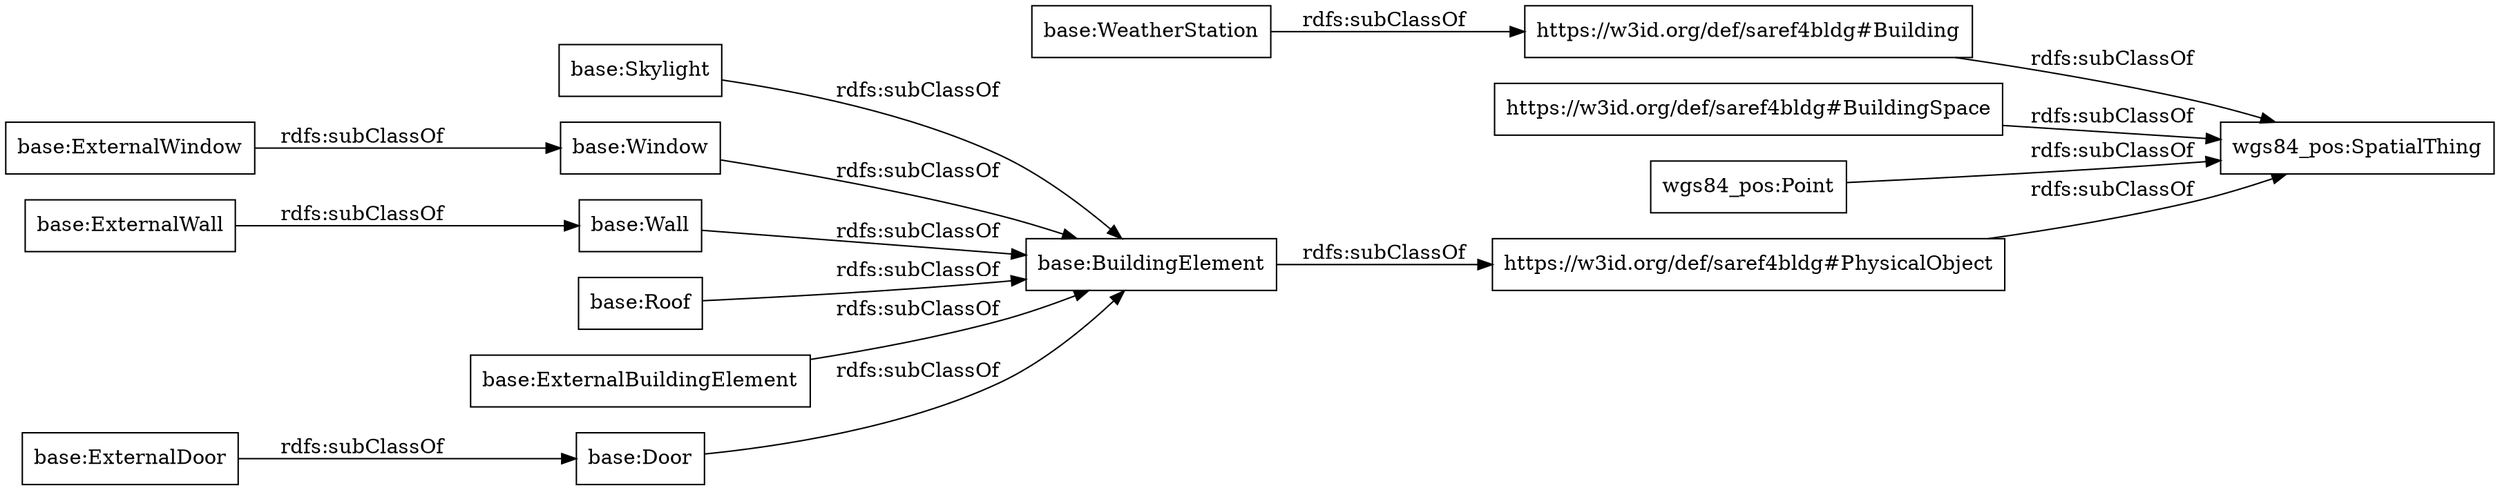 digraph ar2dtool_diagram { 
rankdir=LR;
size="1000"
node [shape = rectangle, color="black"]; "base:Door" "base:ExternalWall" "https://w3id.org/def/saref4bldg#PhysicalObject" "base:WeatherStation" "base:Skylight" "base:ExternalWindow" "https://w3id.org/def/saref4bldg#Building" "https://w3id.org/def/saref4bldg#BuildingSpace" "base:BuildingElement" "wgs84_pos:SpatialThing" "base:Window" "base:Wall" "base:ExternalDoor" "wgs84_pos:Point" "base:Roof" "base:ExternalBuildingElement" ; /*classes style*/
	"base:Door" -> "base:BuildingElement" [ label = "rdfs:subClassOf" ];
	"base:Wall" -> "base:BuildingElement" [ label = "rdfs:subClassOf" ];
	"base:Roof" -> "base:BuildingElement" [ label = "rdfs:subClassOf" ];
	"base:WeatherStation" -> "https://w3id.org/def/saref4bldg#Building" [ label = "rdfs:subClassOf" ];
	"wgs84_pos:Point" -> "wgs84_pos:SpatialThing" [ label = "rdfs:subClassOf" ];
	"base:ExternalDoor" -> "base:Door" [ label = "rdfs:subClassOf" ];
	"base:BuildingElement" -> "https://w3id.org/def/saref4bldg#PhysicalObject" [ label = "rdfs:subClassOf" ];
	"base:ExternalBuildingElement" -> "base:BuildingElement" [ label = "rdfs:subClassOf" ];
	"base:ExternalWall" -> "base:Wall" [ label = "rdfs:subClassOf" ];
	"base:ExternalWindow" -> "base:Window" [ label = "rdfs:subClassOf" ];
	"base:Skylight" -> "base:BuildingElement" [ label = "rdfs:subClassOf" ];
	"https://w3id.org/def/saref4bldg#BuildingSpace" -> "wgs84_pos:SpatialThing" [ label = "rdfs:subClassOf" ];
	"base:Window" -> "base:BuildingElement" [ label = "rdfs:subClassOf" ];
	"https://w3id.org/def/saref4bldg#Building" -> "wgs84_pos:SpatialThing" [ label = "rdfs:subClassOf" ];
	"https://w3id.org/def/saref4bldg#PhysicalObject" -> "wgs84_pos:SpatialThing" [ label = "rdfs:subClassOf" ];

}
